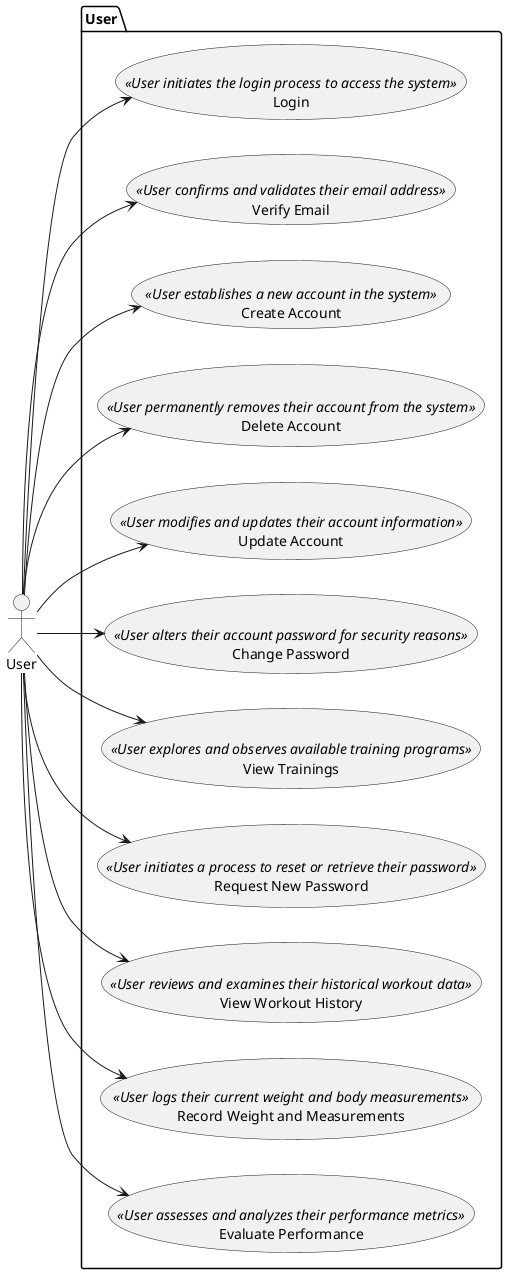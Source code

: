 @startuml
left to right direction

actor User as u

package "User" {
  usecase "Login" as UC1 <<User initiates the login process to access the system>>

  usecase "Verify Email" as UC2 <<User confirms and validates their email address>>

  usecase "Create Account" as UC3 <<User establishes a new account in the system>>

  usecase "Delete Account" as UC4 <<User permanently removes their account from the system>>

  usecase "Update Account" as UC5 <<User modifies and updates their account information>>

  usecase "Change Password" as UC6 <<User alters their account password for security reasons>>

  usecase "View Trainings" as UC7 <<User explores and observes available training programs>>

  usecase "Request New Password" as UC8 <<User initiates a process to reset or retrieve their password>>

  usecase "View Workout History" as UC9 <<User reviews and examines their historical workout data>>

  usecase "Record Weight and Measurements" as UC10 <<User logs their current weight and body measurements>>

  usecase "Evaluate Performance" as UC11 <<User assesses and analyzes their performance metrics>>
}

u --> UC1
u --> UC2
u --> UC3
u --> UC4
u --> UC5
u --> UC6
u --> UC7
u --> UC8
u --> UC9
u --> UC10
u --> UC11
@enduml